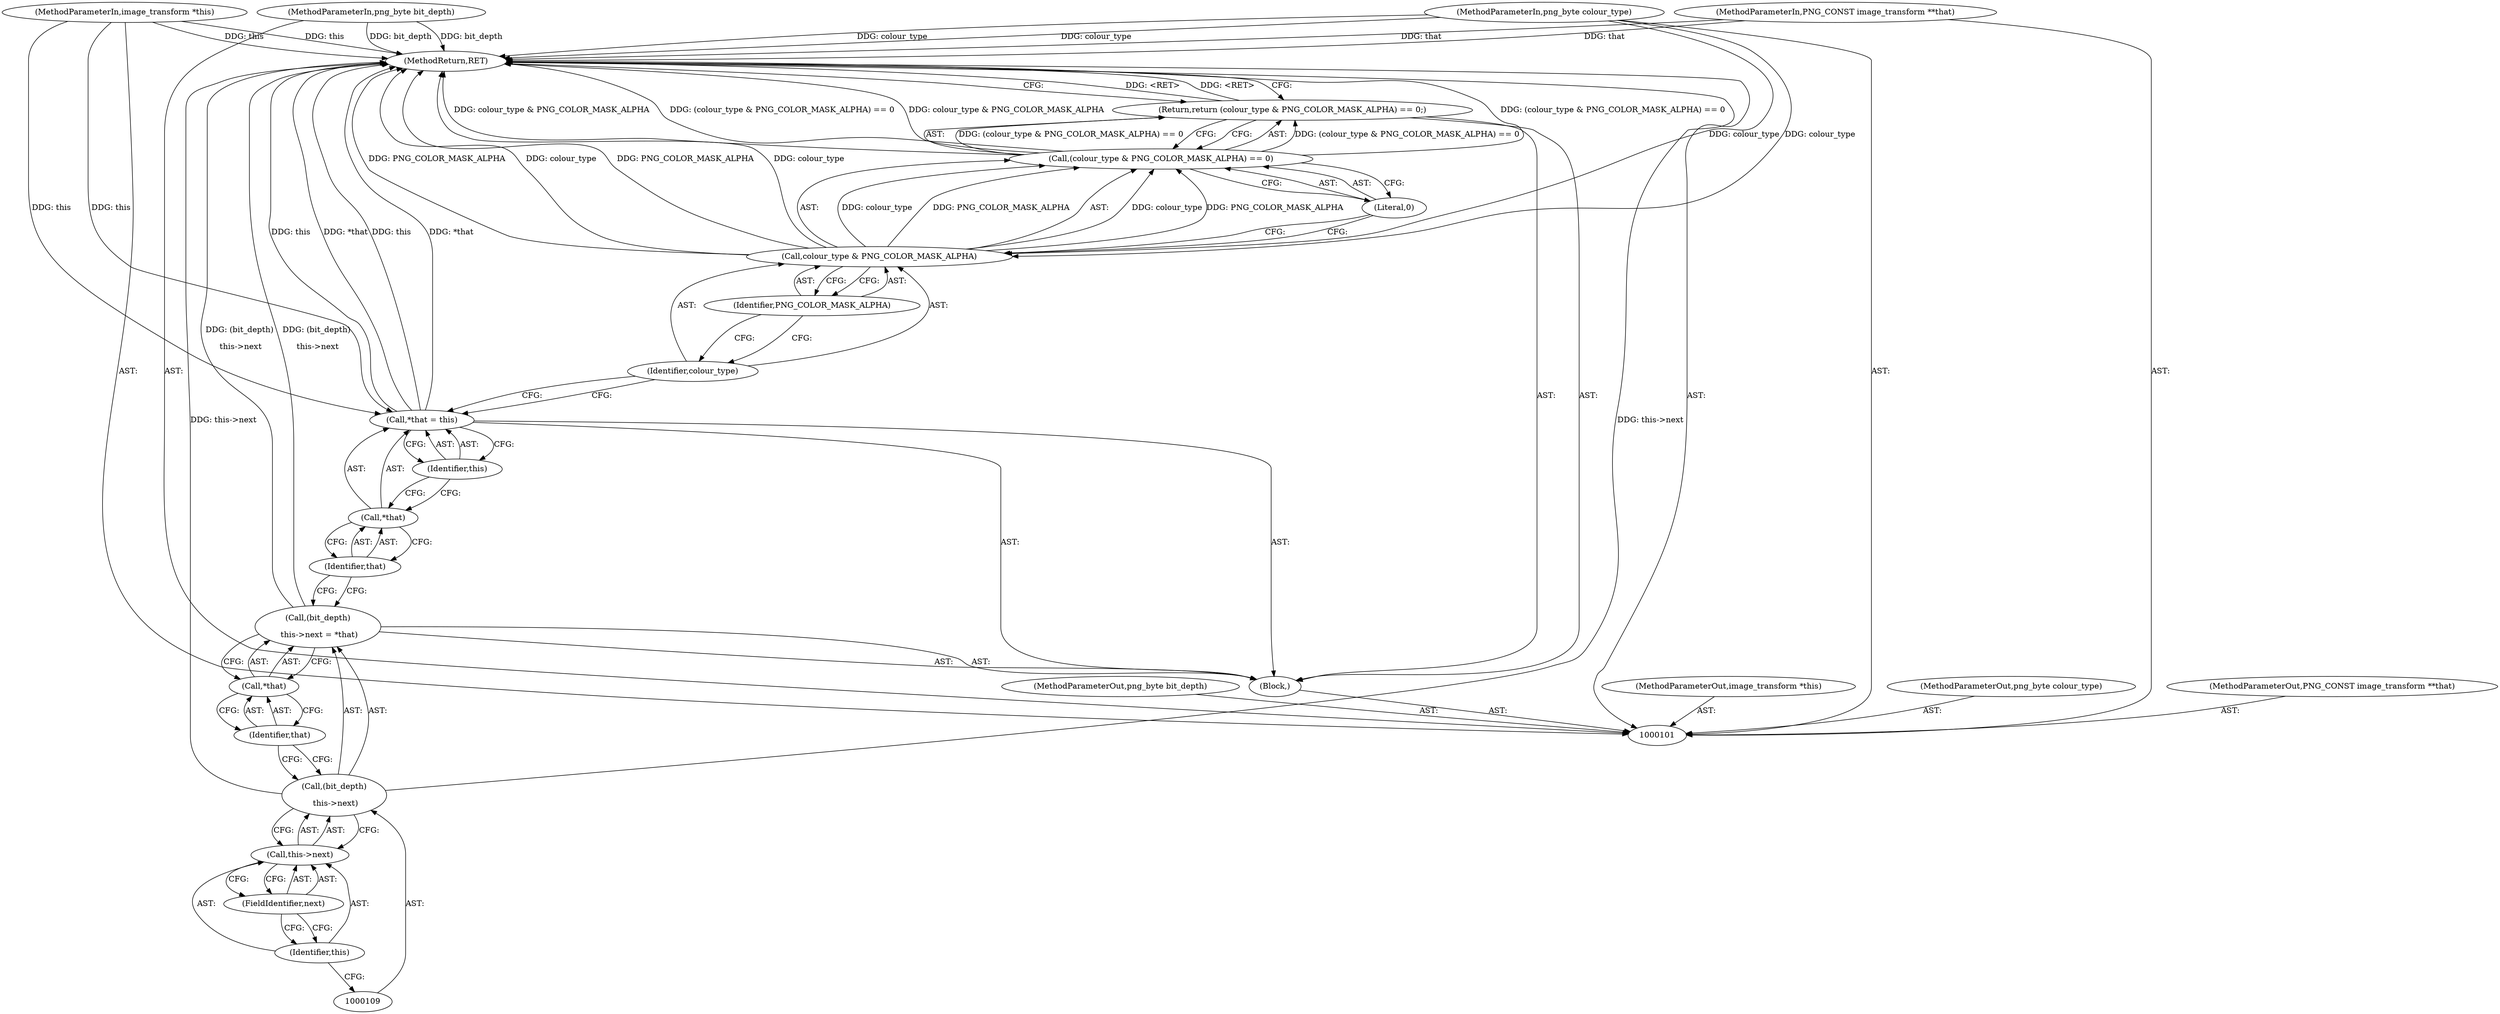 digraph "1_Android_9d4853418ab2f754c2b63e091c29c5529b8b86ca_88" {
"1000125" [label="(MethodReturn,RET)"];
"1000102" [label="(MethodParameterIn,image_transform *this)"];
"1000162" [label="(MethodParameterOut,image_transform *this)"];
"1000120" [label="(Call,(colour_type & PNG_COLOR_MASK_ALPHA) == 0)"];
"1000121" [label="(Call,colour_type & PNG_COLOR_MASK_ALPHA)"];
"1000122" [label="(Identifier,colour_type)"];
"1000123" [label="(Identifier,PNG_COLOR_MASK_ALPHA)"];
"1000119" [label="(Return,return (colour_type & PNG_COLOR_MASK_ALPHA) == 0;)"];
"1000124" [label="(Literal,0)"];
"1000104" [label="(MethodParameterIn,png_byte colour_type)"];
"1000164" [label="(MethodParameterOut,png_byte colour_type)"];
"1000103" [label="(MethodParameterIn,PNG_CONST image_transform **that)"];
"1000163" [label="(MethodParameterOut,PNG_CONST image_transform **that)"];
"1000105" [label="(MethodParameterIn,png_byte bit_depth)"];
"1000165" [label="(MethodParameterOut,png_byte bit_depth)"];
"1000106" [label="(Block,)"];
"1000107" [label="(Call,(bit_depth)\n \n this->next = *that)"];
"1000108" [label="(Call,(bit_depth)\n \n this->next)"];
"1000110" [label="(Call,this->next)"];
"1000111" [label="(Identifier,this)"];
"1000113" [label="(Call,*that)"];
"1000114" [label="(Identifier,that)"];
"1000112" [label="(FieldIdentifier,next)"];
"1000115" [label="(Call,*that = this)"];
"1000116" [label="(Call,*that)"];
"1000117" [label="(Identifier,that)"];
"1000118" [label="(Identifier,this)"];
"1000125" -> "1000101"  [label="AST: "];
"1000125" -> "1000119"  [label="CFG: "];
"1000119" -> "1000125"  [label="DDG: <RET>"];
"1000107" -> "1000125"  [label="DDG: (bit_depth)\n \n this->next"];
"1000104" -> "1000125"  [label="DDG: colour_type"];
"1000105" -> "1000125"  [label="DDG: bit_depth"];
"1000121" -> "1000125"  [label="DDG: PNG_COLOR_MASK_ALPHA"];
"1000121" -> "1000125"  [label="DDG: colour_type"];
"1000103" -> "1000125"  [label="DDG: that"];
"1000115" -> "1000125"  [label="DDG: this"];
"1000115" -> "1000125"  [label="DDG: *that"];
"1000102" -> "1000125"  [label="DDG: this"];
"1000120" -> "1000125"  [label="DDG: colour_type & PNG_COLOR_MASK_ALPHA"];
"1000120" -> "1000125"  [label="DDG: (colour_type & PNG_COLOR_MASK_ALPHA) == 0"];
"1000108" -> "1000125"  [label="DDG: this->next"];
"1000102" -> "1000101"  [label="AST: "];
"1000102" -> "1000125"  [label="DDG: this"];
"1000102" -> "1000115"  [label="DDG: this"];
"1000162" -> "1000101"  [label="AST: "];
"1000120" -> "1000119"  [label="AST: "];
"1000120" -> "1000124"  [label="CFG: "];
"1000121" -> "1000120"  [label="AST: "];
"1000124" -> "1000120"  [label="AST: "];
"1000119" -> "1000120"  [label="CFG: "];
"1000120" -> "1000125"  [label="DDG: colour_type & PNG_COLOR_MASK_ALPHA"];
"1000120" -> "1000125"  [label="DDG: (colour_type & PNG_COLOR_MASK_ALPHA) == 0"];
"1000120" -> "1000119"  [label="DDG: (colour_type & PNG_COLOR_MASK_ALPHA) == 0"];
"1000121" -> "1000120"  [label="DDG: colour_type"];
"1000121" -> "1000120"  [label="DDG: PNG_COLOR_MASK_ALPHA"];
"1000121" -> "1000120"  [label="AST: "];
"1000121" -> "1000123"  [label="CFG: "];
"1000122" -> "1000121"  [label="AST: "];
"1000123" -> "1000121"  [label="AST: "];
"1000124" -> "1000121"  [label="CFG: "];
"1000121" -> "1000125"  [label="DDG: PNG_COLOR_MASK_ALPHA"];
"1000121" -> "1000125"  [label="DDG: colour_type"];
"1000121" -> "1000120"  [label="DDG: colour_type"];
"1000121" -> "1000120"  [label="DDG: PNG_COLOR_MASK_ALPHA"];
"1000104" -> "1000121"  [label="DDG: colour_type"];
"1000122" -> "1000121"  [label="AST: "];
"1000122" -> "1000115"  [label="CFG: "];
"1000123" -> "1000122"  [label="CFG: "];
"1000123" -> "1000121"  [label="AST: "];
"1000123" -> "1000122"  [label="CFG: "];
"1000121" -> "1000123"  [label="CFG: "];
"1000119" -> "1000106"  [label="AST: "];
"1000119" -> "1000120"  [label="CFG: "];
"1000120" -> "1000119"  [label="AST: "];
"1000125" -> "1000119"  [label="CFG: "];
"1000119" -> "1000125"  [label="DDG: <RET>"];
"1000120" -> "1000119"  [label="DDG: (colour_type & PNG_COLOR_MASK_ALPHA) == 0"];
"1000124" -> "1000120"  [label="AST: "];
"1000124" -> "1000121"  [label="CFG: "];
"1000120" -> "1000124"  [label="CFG: "];
"1000104" -> "1000101"  [label="AST: "];
"1000104" -> "1000125"  [label="DDG: colour_type"];
"1000104" -> "1000121"  [label="DDG: colour_type"];
"1000164" -> "1000101"  [label="AST: "];
"1000103" -> "1000101"  [label="AST: "];
"1000103" -> "1000125"  [label="DDG: that"];
"1000163" -> "1000101"  [label="AST: "];
"1000105" -> "1000101"  [label="AST: "];
"1000105" -> "1000125"  [label="DDG: bit_depth"];
"1000165" -> "1000101"  [label="AST: "];
"1000106" -> "1000101"  [label="AST: "];
"1000107" -> "1000106"  [label="AST: "];
"1000115" -> "1000106"  [label="AST: "];
"1000119" -> "1000106"  [label="AST: "];
"1000107" -> "1000106"  [label="AST: "];
"1000107" -> "1000113"  [label="CFG: "];
"1000108" -> "1000107"  [label="AST: "];
"1000113" -> "1000107"  [label="AST: "];
"1000117" -> "1000107"  [label="CFG: "];
"1000107" -> "1000125"  [label="DDG: (bit_depth)\n \n this->next"];
"1000108" -> "1000107"  [label="AST: "];
"1000108" -> "1000110"  [label="CFG: "];
"1000109" -> "1000108"  [label="AST: "];
"1000110" -> "1000108"  [label="AST: "];
"1000114" -> "1000108"  [label="CFG: "];
"1000108" -> "1000125"  [label="DDG: this->next"];
"1000110" -> "1000108"  [label="AST: "];
"1000110" -> "1000112"  [label="CFG: "];
"1000111" -> "1000110"  [label="AST: "];
"1000112" -> "1000110"  [label="AST: "];
"1000108" -> "1000110"  [label="CFG: "];
"1000111" -> "1000110"  [label="AST: "];
"1000111" -> "1000109"  [label="CFG: "];
"1000112" -> "1000111"  [label="CFG: "];
"1000113" -> "1000107"  [label="AST: "];
"1000113" -> "1000114"  [label="CFG: "];
"1000114" -> "1000113"  [label="AST: "];
"1000107" -> "1000113"  [label="CFG: "];
"1000114" -> "1000113"  [label="AST: "];
"1000114" -> "1000108"  [label="CFG: "];
"1000113" -> "1000114"  [label="CFG: "];
"1000112" -> "1000110"  [label="AST: "];
"1000112" -> "1000111"  [label="CFG: "];
"1000110" -> "1000112"  [label="CFG: "];
"1000115" -> "1000106"  [label="AST: "];
"1000115" -> "1000118"  [label="CFG: "];
"1000116" -> "1000115"  [label="AST: "];
"1000118" -> "1000115"  [label="AST: "];
"1000122" -> "1000115"  [label="CFG: "];
"1000115" -> "1000125"  [label="DDG: this"];
"1000115" -> "1000125"  [label="DDG: *that"];
"1000102" -> "1000115"  [label="DDG: this"];
"1000116" -> "1000115"  [label="AST: "];
"1000116" -> "1000117"  [label="CFG: "];
"1000117" -> "1000116"  [label="AST: "];
"1000118" -> "1000116"  [label="CFG: "];
"1000117" -> "1000116"  [label="AST: "];
"1000117" -> "1000107"  [label="CFG: "];
"1000116" -> "1000117"  [label="CFG: "];
"1000118" -> "1000115"  [label="AST: "];
"1000118" -> "1000116"  [label="CFG: "];
"1000115" -> "1000118"  [label="CFG: "];
}

